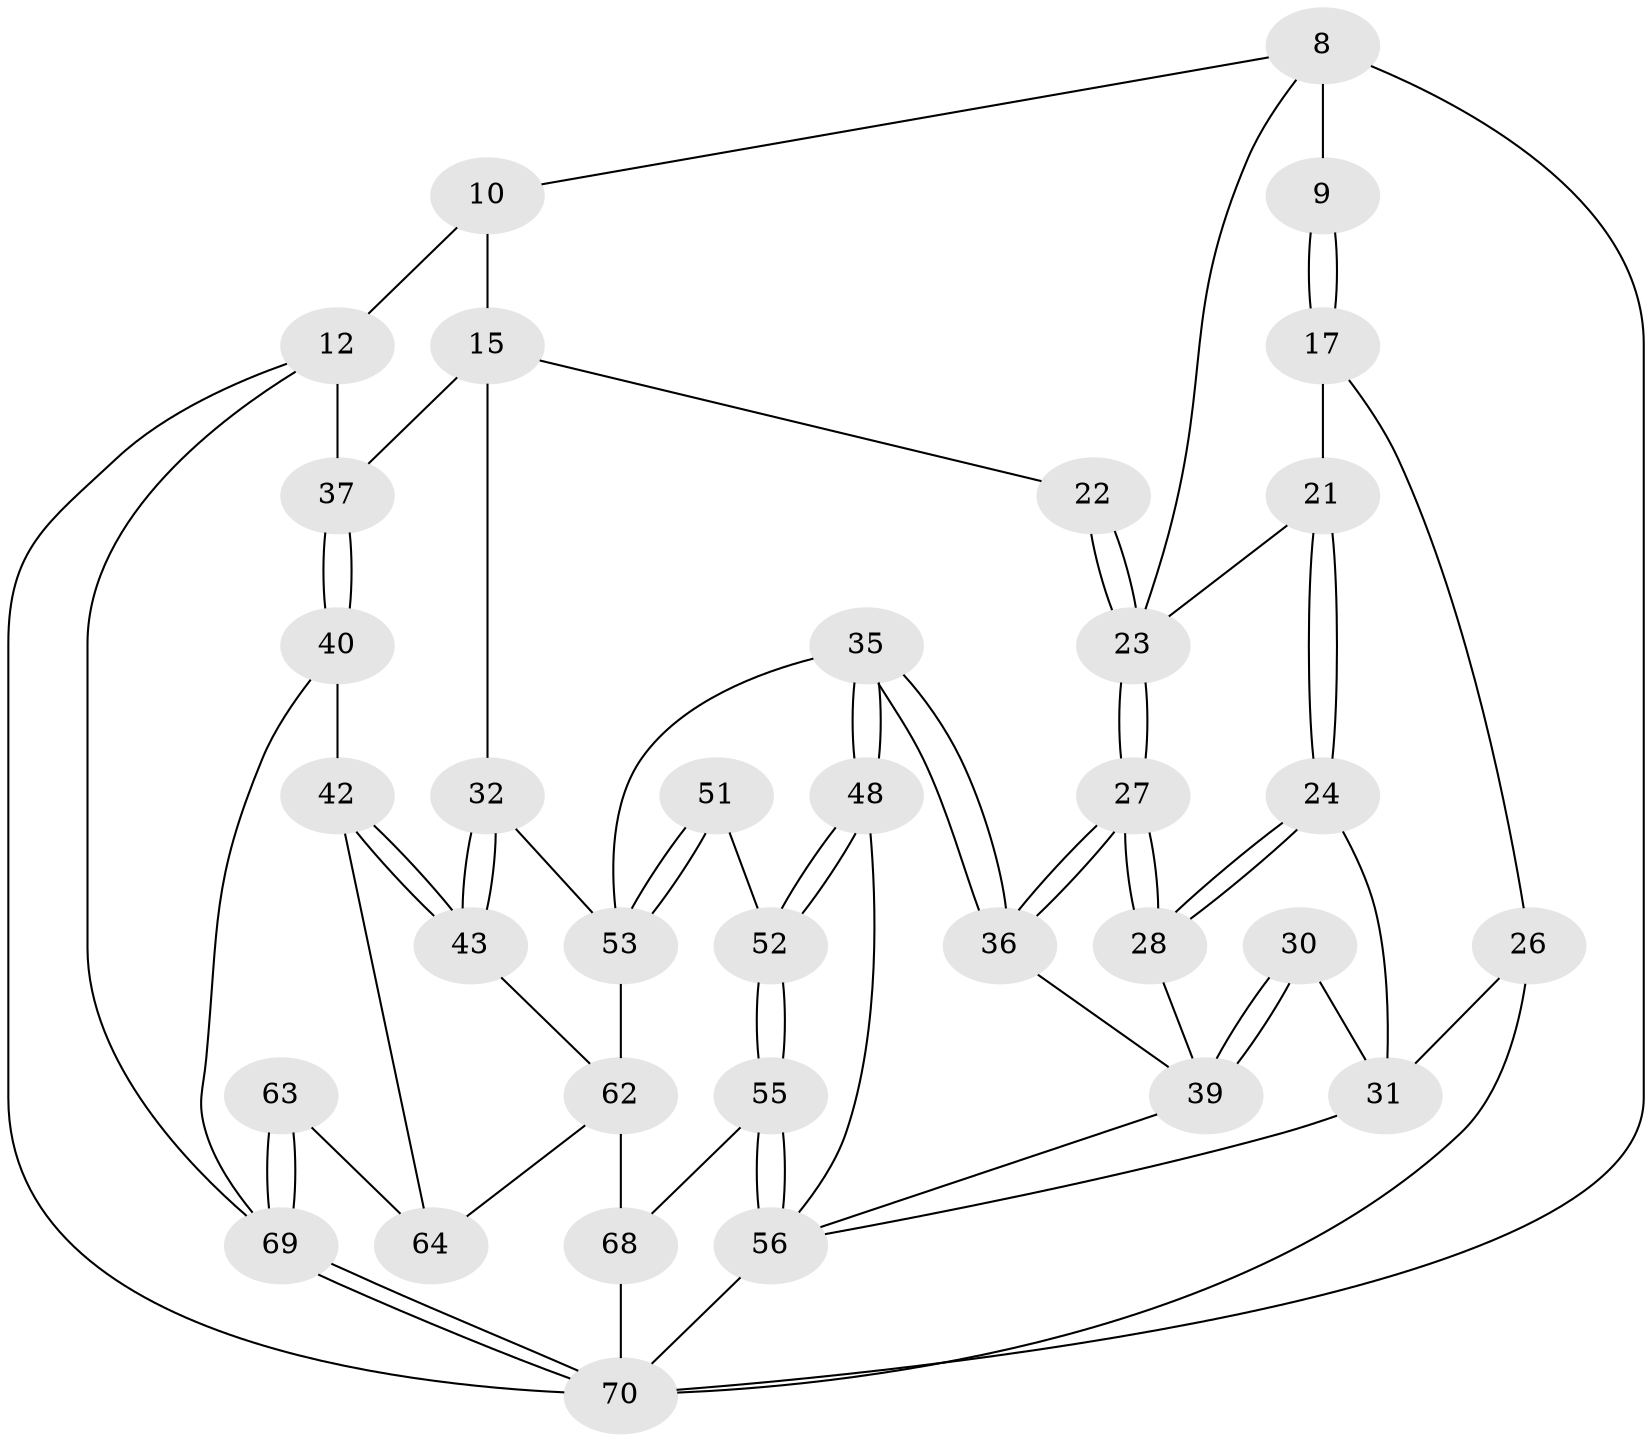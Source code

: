 // original degree distribution, {3: 0.02857142857142857, 5: 0.4857142857142857, 4: 0.2714285714285714, 6: 0.21428571428571427}
// Generated by graph-tools (version 1.1) at 2025/05/03/04/25 22:05:35]
// undirected, 35 vertices, 76 edges
graph export_dot {
graph [start="1"]
  node [color=gray90,style=filled];
  8 [pos="+0.38039168161086945+0.15919268650554336",super="+7"];
  9 [pos="+0.23855231270335828+0.07533832558745725"];
  10 [pos="+0.7554385398298099+0.05856490757658516",super="+6"];
  12 [pos="+1+0.11503456248002679",super="+1+11"];
  15 [pos="+0.6117248024799999+0.3584006878879378",super="+14"];
  17 [pos="+0.11182695968442408+0.2940269226842809"];
  21 [pos="+0.12824281441968963+0.3162371840838621"];
  22 [pos="+0.39888789744077197+0.36920079705957726"];
  23 [pos="+0.35673503180040067+0.4470479028506894",super="+20+19"];
  24 [pos="+0.12848485097228846+0.3197671214445116"];
  26 [pos="+0+0.4903505233779063",super="+18"];
  27 [pos="+0.35401638908425354+0.4628132837138745"];
  28 [pos="+0.1931224543188096+0.44256874000291146"];
  30 [pos="+0.13067754584682198+0.5396168605034432"];
  31 [pos="+0.07029406349520877+0.5438767229841459",super="+25"];
  32 [pos="+0.6091044839842386+0.49737934851074017"];
  35 [pos="+0.3656831689561401+0.5308028691998021"];
  36 [pos="+0.36030961438349113+0.5201376019170362"];
  37 [pos="+1+0.4555894071653369",super="+16"];
  39 [pos="+0.20675298305693376+0.6105482994624034",super="+38+29"];
  40 [pos="+1+0.46688204648274534"];
  42 [pos="+0.679837515847774+0.699263695477965",super="+41"];
  43 [pos="+0.6655347454362064+0.6907100134226474"];
  48 [pos="+0.22975817075164134+0.6456644351910616"];
  51 [pos="+0.41698756958254607+0.7071876081748516"];
  52 [pos="+0.2816319711491526+0.7375507646111843"];
  53 [pos="+0.4304705665572858+0.7162016561246023",super="+50+34"];
  55 [pos="+0.19874403919123476+0.873870124016709"];
  56 [pos="+0.1983301485752394+0.874284991710294",super="+47+46+45"];
  62 [pos="+0.6061258574705478+0.9926772258252494",super="+58+59"];
  63 [pos="+0.8733207866401262+0.8837636393182814"];
  64 [pos="+0.8623869030925746+0.8786705808131852",super="+61"];
  68 [pos="+0.4143665332370946+0.9507573862558273",super="+67+60"];
  69 [pos="+0.9194264694289381+1",super="+57"];
  70 [pos="+0.5596570020612956+1",super="+66+54"];
  8 -- 9 [weight=2];
  8 -- 10;
  8 -- 23;
  8 -- 70;
  9 -- 17;
  9 -- 17;
  10 -- 15 [weight=2];
  10 -- 12 [weight=2];
  12 -- 37 [weight=2];
  12 -- 69;
  12 -- 70;
  15 -- 22;
  15 -- 32;
  15 -- 37;
  17 -- 21;
  17 -- 26;
  21 -- 24;
  21 -- 24;
  21 -- 23;
  22 -- 23 [weight=2];
  22 -- 23;
  23 -- 27;
  23 -- 27;
  24 -- 28;
  24 -- 28;
  24 -- 31;
  26 -- 31;
  26 -- 70 [weight=2];
  27 -- 28;
  27 -- 28;
  27 -- 36;
  27 -- 36;
  28 -- 39;
  30 -- 31;
  30 -- 39 [weight=2];
  30 -- 39;
  31 -- 56;
  32 -- 43;
  32 -- 43;
  32 -- 53;
  35 -- 36;
  35 -- 36;
  35 -- 48;
  35 -- 48;
  35 -- 53;
  36 -- 39;
  37 -- 40;
  37 -- 40;
  39 -- 56;
  40 -- 69;
  40 -- 42;
  42 -- 43;
  42 -- 43;
  42 -- 64 [weight=2];
  43 -- 62;
  48 -- 52;
  48 -- 52;
  48 -- 56;
  51 -- 52;
  51 -- 53 [weight=2];
  51 -- 53;
  52 -- 55;
  52 -- 55;
  53 -- 62 [weight=2];
  55 -- 56;
  55 -- 56;
  55 -- 68;
  56 -- 70 [weight=2];
  62 -- 68 [weight=2];
  62 -- 64;
  63 -- 64;
  63 -- 69 [weight=2];
  63 -- 69;
  68 -- 70 [weight=2];
  69 -- 70 [weight=2];
  69 -- 70;
}
